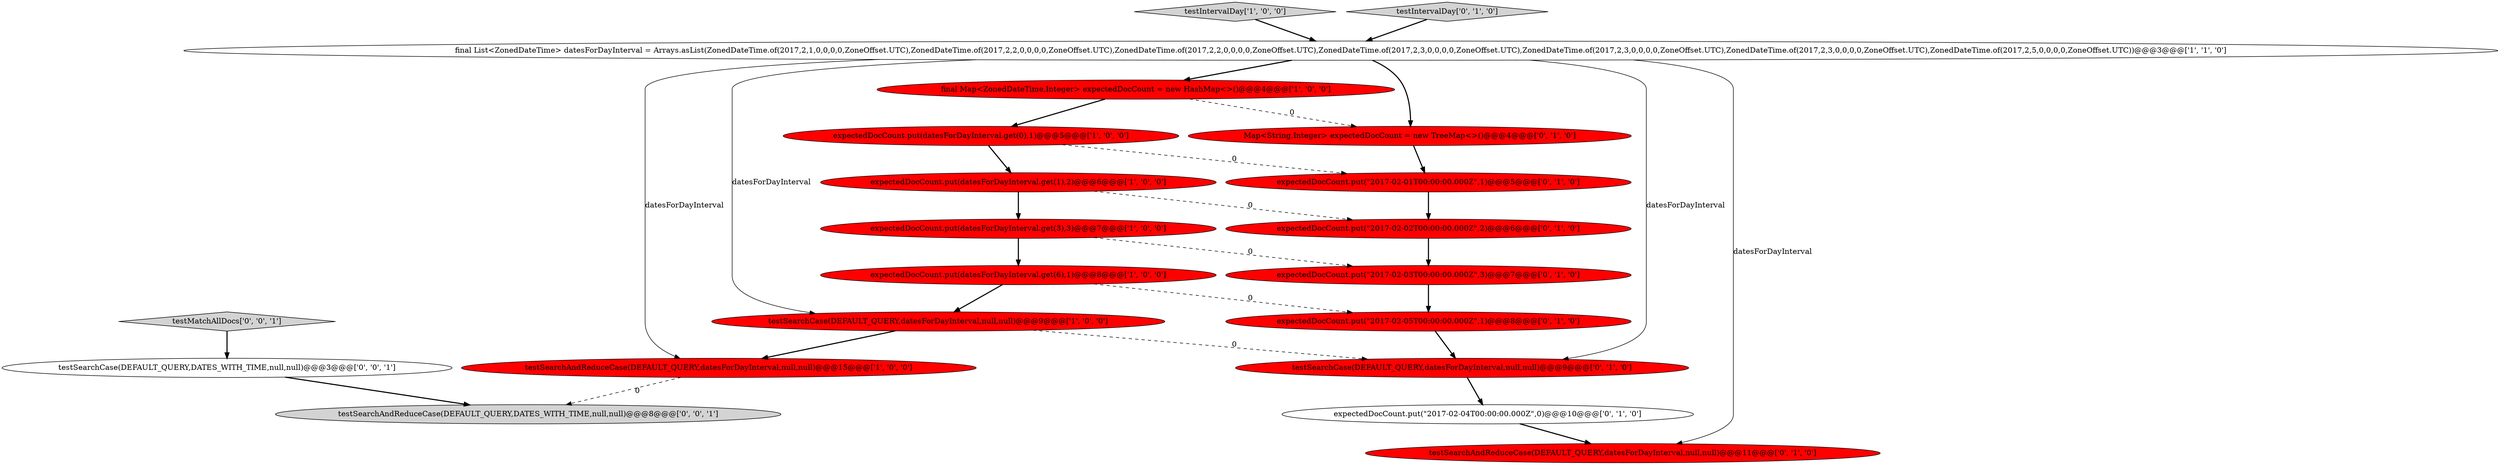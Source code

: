 digraph {
19 [style = filled, label = "testMatchAllDocs['0', '0', '1']", fillcolor = lightgray, shape = diamond image = "AAA0AAABBB3BBB"];
1 [style = filled, label = "expectedDocCount.put(datesForDayInterval.get(0),1)@@@5@@@['1', '0', '0']", fillcolor = red, shape = ellipse image = "AAA1AAABBB1BBB"];
7 [style = filled, label = "expectedDocCount.put(datesForDayInterval.get(6),1)@@@8@@@['1', '0', '0']", fillcolor = red, shape = ellipse image = "AAA1AAABBB1BBB"];
13 [style = filled, label = "expectedDocCount.put(\"2017-02-01T00:00:00.000Z\",1)@@@5@@@['0', '1', '0']", fillcolor = red, shape = ellipse image = "AAA1AAABBB2BBB"];
6 [style = filled, label = "testSearchCase(DEFAULT_QUERY,datesForDayInterval,null,null)@@@9@@@['1', '0', '0']", fillcolor = red, shape = ellipse image = "AAA1AAABBB1BBB"];
16 [style = filled, label = "expectedDocCount.put(\"2017-02-05T00:00:00.000Z\",1)@@@8@@@['0', '1', '0']", fillcolor = red, shape = ellipse image = "AAA1AAABBB2BBB"];
5 [style = filled, label = "testSearchAndReduceCase(DEFAULT_QUERY,datesForDayInterval,null,null)@@@15@@@['1', '0', '0']", fillcolor = red, shape = ellipse image = "AAA1AAABBB1BBB"];
0 [style = filled, label = "final List<ZonedDateTime> datesForDayInterval = Arrays.asList(ZonedDateTime.of(2017,2,1,0,0,0,0,ZoneOffset.UTC),ZonedDateTime.of(2017,2,2,0,0,0,0,ZoneOffset.UTC),ZonedDateTime.of(2017,2,2,0,0,0,0,ZoneOffset.UTC),ZonedDateTime.of(2017,2,3,0,0,0,0,ZoneOffset.UTC),ZonedDateTime.of(2017,2,3,0,0,0,0,ZoneOffset.UTC),ZonedDateTime.of(2017,2,3,0,0,0,0,ZoneOffset.UTC),ZonedDateTime.of(2017,2,5,0,0,0,0,ZoneOffset.UTC))@@@3@@@['1', '1', '0']", fillcolor = white, shape = ellipse image = "AAA0AAABBB1BBB"];
20 [style = filled, label = "testSearchAndReduceCase(DEFAULT_QUERY,DATES_WITH_TIME,null,null)@@@8@@@['0', '0', '1']", fillcolor = lightgray, shape = ellipse image = "AAA0AAABBB3BBB"];
14 [style = filled, label = "expectedDocCount.put(\"2017-02-03T00:00:00.000Z\",3)@@@7@@@['0', '1', '0']", fillcolor = red, shape = ellipse image = "AAA1AAABBB2BBB"];
4 [style = filled, label = "testIntervalDay['1', '0', '0']", fillcolor = lightgray, shape = diamond image = "AAA0AAABBB1BBB"];
18 [style = filled, label = "testSearchCase(DEFAULT_QUERY,DATES_WITH_TIME,null,null)@@@3@@@['0', '0', '1']", fillcolor = white, shape = ellipse image = "AAA0AAABBB3BBB"];
15 [style = filled, label = "testIntervalDay['0', '1', '0']", fillcolor = lightgray, shape = diamond image = "AAA0AAABBB2BBB"];
2 [style = filled, label = "final Map<ZonedDateTime,Integer> expectedDocCount = new HashMap<>()@@@4@@@['1', '0', '0']", fillcolor = red, shape = ellipse image = "AAA1AAABBB1BBB"];
9 [style = filled, label = "Map<String,Integer> expectedDocCount = new TreeMap<>()@@@4@@@['0', '1', '0']", fillcolor = red, shape = ellipse image = "AAA1AAABBB2BBB"];
12 [style = filled, label = "testSearchCase(DEFAULT_QUERY,datesForDayInterval,null,null)@@@9@@@['0', '1', '0']", fillcolor = red, shape = ellipse image = "AAA1AAABBB2BBB"];
3 [style = filled, label = "expectedDocCount.put(datesForDayInterval.get(3),3)@@@7@@@['1', '0', '0']", fillcolor = red, shape = ellipse image = "AAA1AAABBB1BBB"];
17 [style = filled, label = "testSearchAndReduceCase(DEFAULT_QUERY,datesForDayInterval,null,null)@@@11@@@['0', '1', '0']", fillcolor = red, shape = ellipse image = "AAA1AAABBB2BBB"];
11 [style = filled, label = "expectedDocCount.put(\"2017-02-04T00:00:00.000Z\",0)@@@10@@@['0', '1', '0']", fillcolor = white, shape = ellipse image = "AAA0AAABBB2BBB"];
8 [style = filled, label = "expectedDocCount.put(datesForDayInterval.get(1),2)@@@6@@@['1', '0', '0']", fillcolor = red, shape = ellipse image = "AAA1AAABBB1BBB"];
10 [style = filled, label = "expectedDocCount.put(\"2017-02-02T00:00:00.000Z\",2)@@@6@@@['0', '1', '0']", fillcolor = red, shape = ellipse image = "AAA1AAABBB2BBB"];
14->16 [style = bold, label=""];
13->10 [style = bold, label=""];
0->9 [style = bold, label=""];
19->18 [style = bold, label=""];
1->8 [style = bold, label=""];
8->10 [style = dashed, label="0"];
10->14 [style = bold, label=""];
2->1 [style = bold, label=""];
7->16 [style = dashed, label="0"];
0->2 [style = bold, label=""];
8->3 [style = bold, label=""];
12->11 [style = bold, label=""];
4->0 [style = bold, label=""];
5->20 [style = dashed, label="0"];
6->12 [style = dashed, label="0"];
1->13 [style = dashed, label="0"];
0->12 [style = solid, label="datesForDayInterval"];
6->5 [style = bold, label=""];
18->20 [style = bold, label=""];
0->5 [style = solid, label="datesForDayInterval"];
0->6 [style = solid, label="datesForDayInterval"];
3->7 [style = bold, label=""];
2->9 [style = dashed, label="0"];
15->0 [style = bold, label=""];
7->6 [style = bold, label=""];
0->17 [style = solid, label="datesForDayInterval"];
11->17 [style = bold, label=""];
3->14 [style = dashed, label="0"];
16->12 [style = bold, label=""];
9->13 [style = bold, label=""];
}
